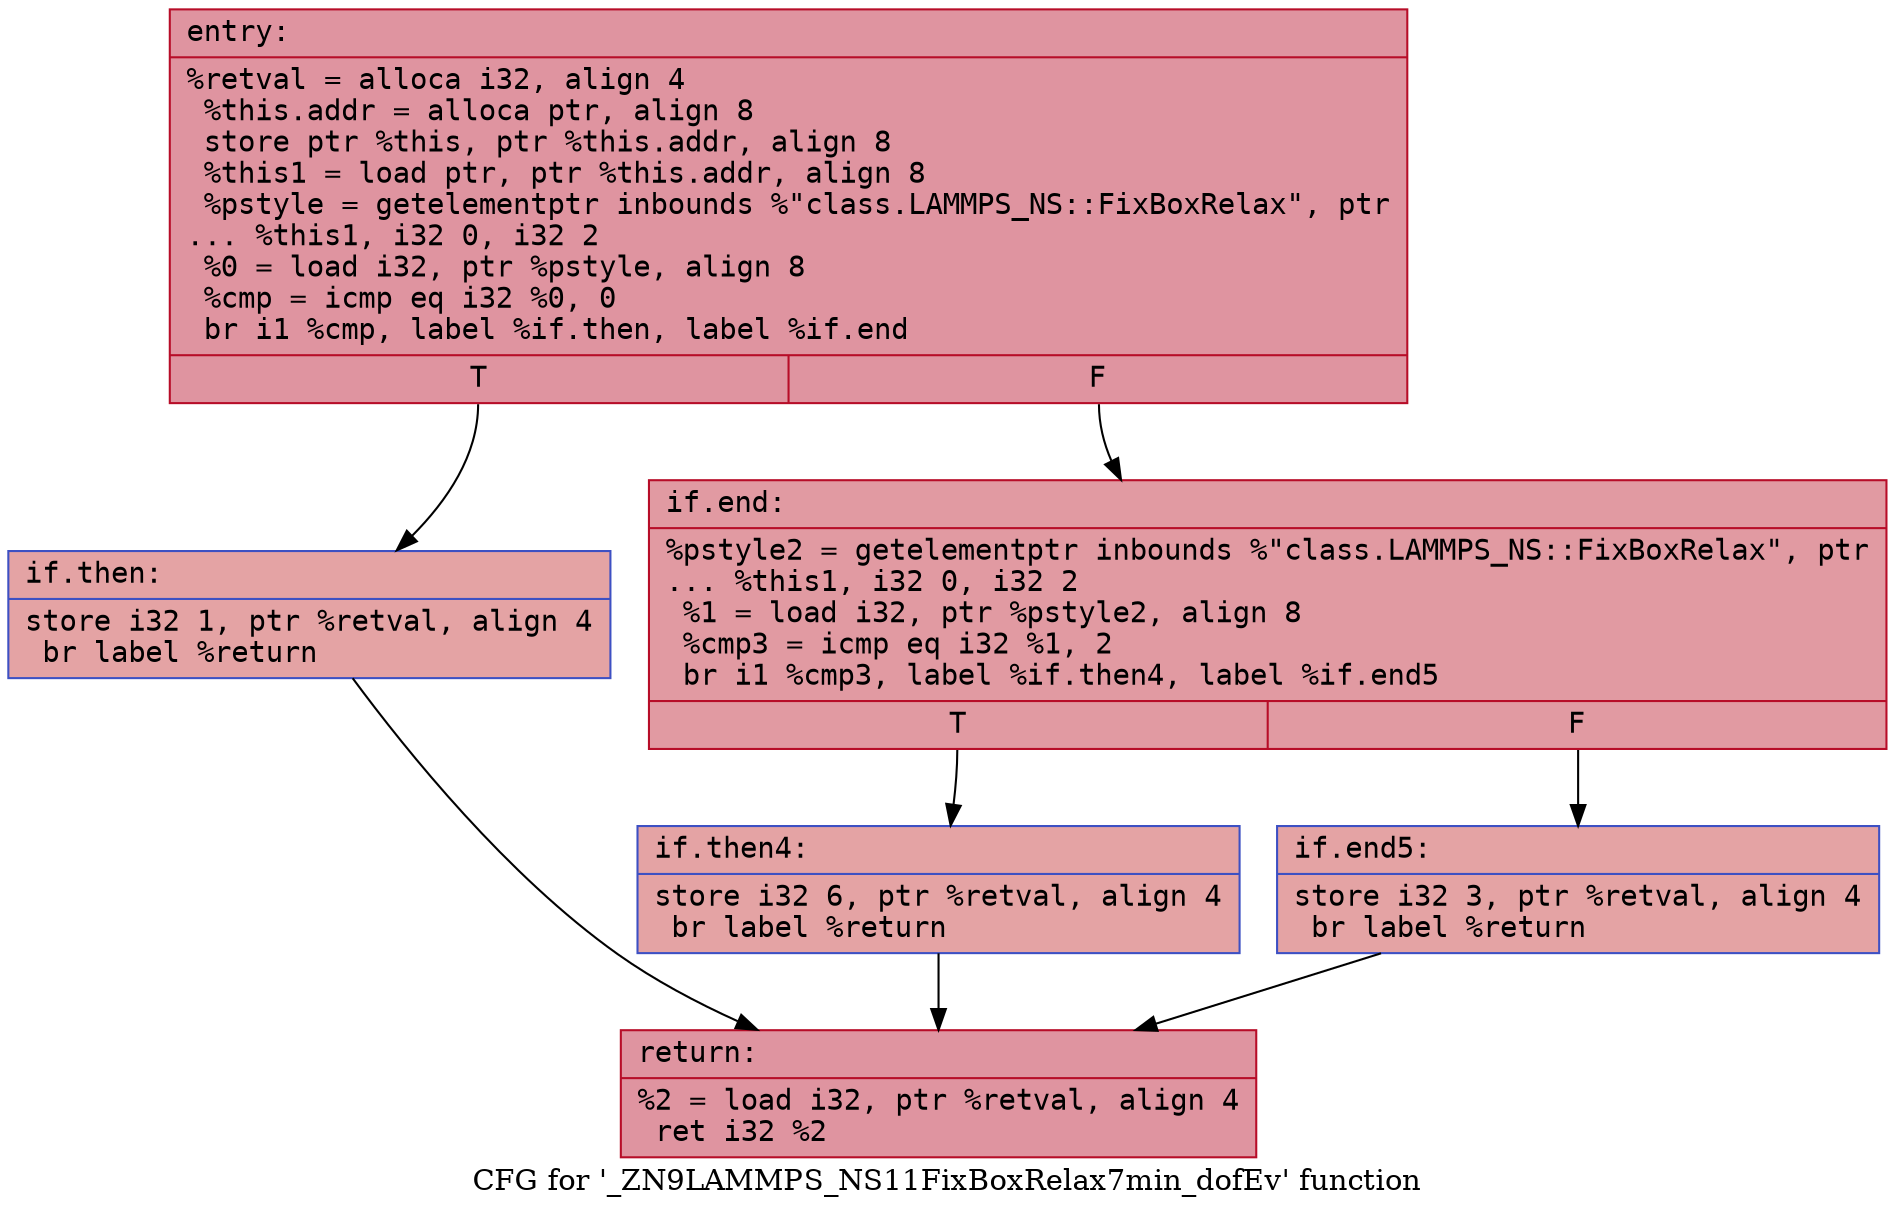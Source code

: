 digraph "CFG for '_ZN9LAMMPS_NS11FixBoxRelax7min_dofEv' function" {
	label="CFG for '_ZN9LAMMPS_NS11FixBoxRelax7min_dofEv' function";

	Node0x55810d846e00 [shape=record,color="#b70d28ff", style=filled, fillcolor="#b70d2870" fontname="Courier",label="{entry:\l|  %retval = alloca i32, align 4\l  %this.addr = alloca ptr, align 8\l  store ptr %this, ptr %this.addr, align 8\l  %this1 = load ptr, ptr %this.addr, align 8\l  %pstyle = getelementptr inbounds %\"class.LAMMPS_NS::FixBoxRelax\", ptr\l... %this1, i32 0, i32 2\l  %0 = load i32, ptr %pstyle, align 8\l  %cmp = icmp eq i32 %0, 0\l  br i1 %cmp, label %if.then, label %if.end\l|{<s0>T|<s1>F}}"];
	Node0x55810d846e00:s0 -> Node0x55810d84a840[tooltip="entry -> if.then\nProbability 37.50%" ];
	Node0x55810d846e00:s1 -> Node0x55810d84a8b0[tooltip="entry -> if.end\nProbability 62.50%" ];
	Node0x55810d84a840 [shape=record,color="#3d50c3ff", style=filled, fillcolor="#c32e3170" fontname="Courier",label="{if.then:\l|  store i32 1, ptr %retval, align 4\l  br label %return\l}"];
	Node0x55810d84a840 -> Node0x55810d84aa70[tooltip="if.then -> return\nProbability 100.00%" ];
	Node0x55810d84a8b0 [shape=record,color="#b70d28ff", style=filled, fillcolor="#bb1b2c70" fontname="Courier",label="{if.end:\l|  %pstyle2 = getelementptr inbounds %\"class.LAMMPS_NS::FixBoxRelax\", ptr\l... %this1, i32 0, i32 2\l  %1 = load i32, ptr %pstyle2, align 8\l  %cmp3 = icmp eq i32 %1, 2\l  br i1 %cmp3, label %if.then4, label %if.end5\l|{<s0>T|<s1>F}}"];
	Node0x55810d84a8b0:s0 -> Node0x55810d84ad60[tooltip="if.end -> if.then4\nProbability 50.00%" ];
	Node0x55810d84a8b0:s1 -> Node0x55810d84af80[tooltip="if.end -> if.end5\nProbability 50.00%" ];
	Node0x55810d84ad60 [shape=record,color="#3d50c3ff", style=filled, fillcolor="#c32e3170" fontname="Courier",label="{if.then4:\l|  store i32 6, ptr %retval, align 4\l  br label %return\l}"];
	Node0x55810d84ad60 -> Node0x55810d84aa70[tooltip="if.then4 -> return\nProbability 100.00%" ];
	Node0x55810d84af80 [shape=record,color="#3d50c3ff", style=filled, fillcolor="#c32e3170" fontname="Courier",label="{if.end5:\l|  store i32 3, ptr %retval, align 4\l  br label %return\l}"];
	Node0x55810d84af80 -> Node0x55810d84aa70[tooltip="if.end5 -> return\nProbability 100.00%" ];
	Node0x55810d84aa70 [shape=record,color="#b70d28ff", style=filled, fillcolor="#b70d2870" fontname="Courier",label="{return:\l|  %2 = load i32, ptr %retval, align 4\l  ret i32 %2\l}"];
}
